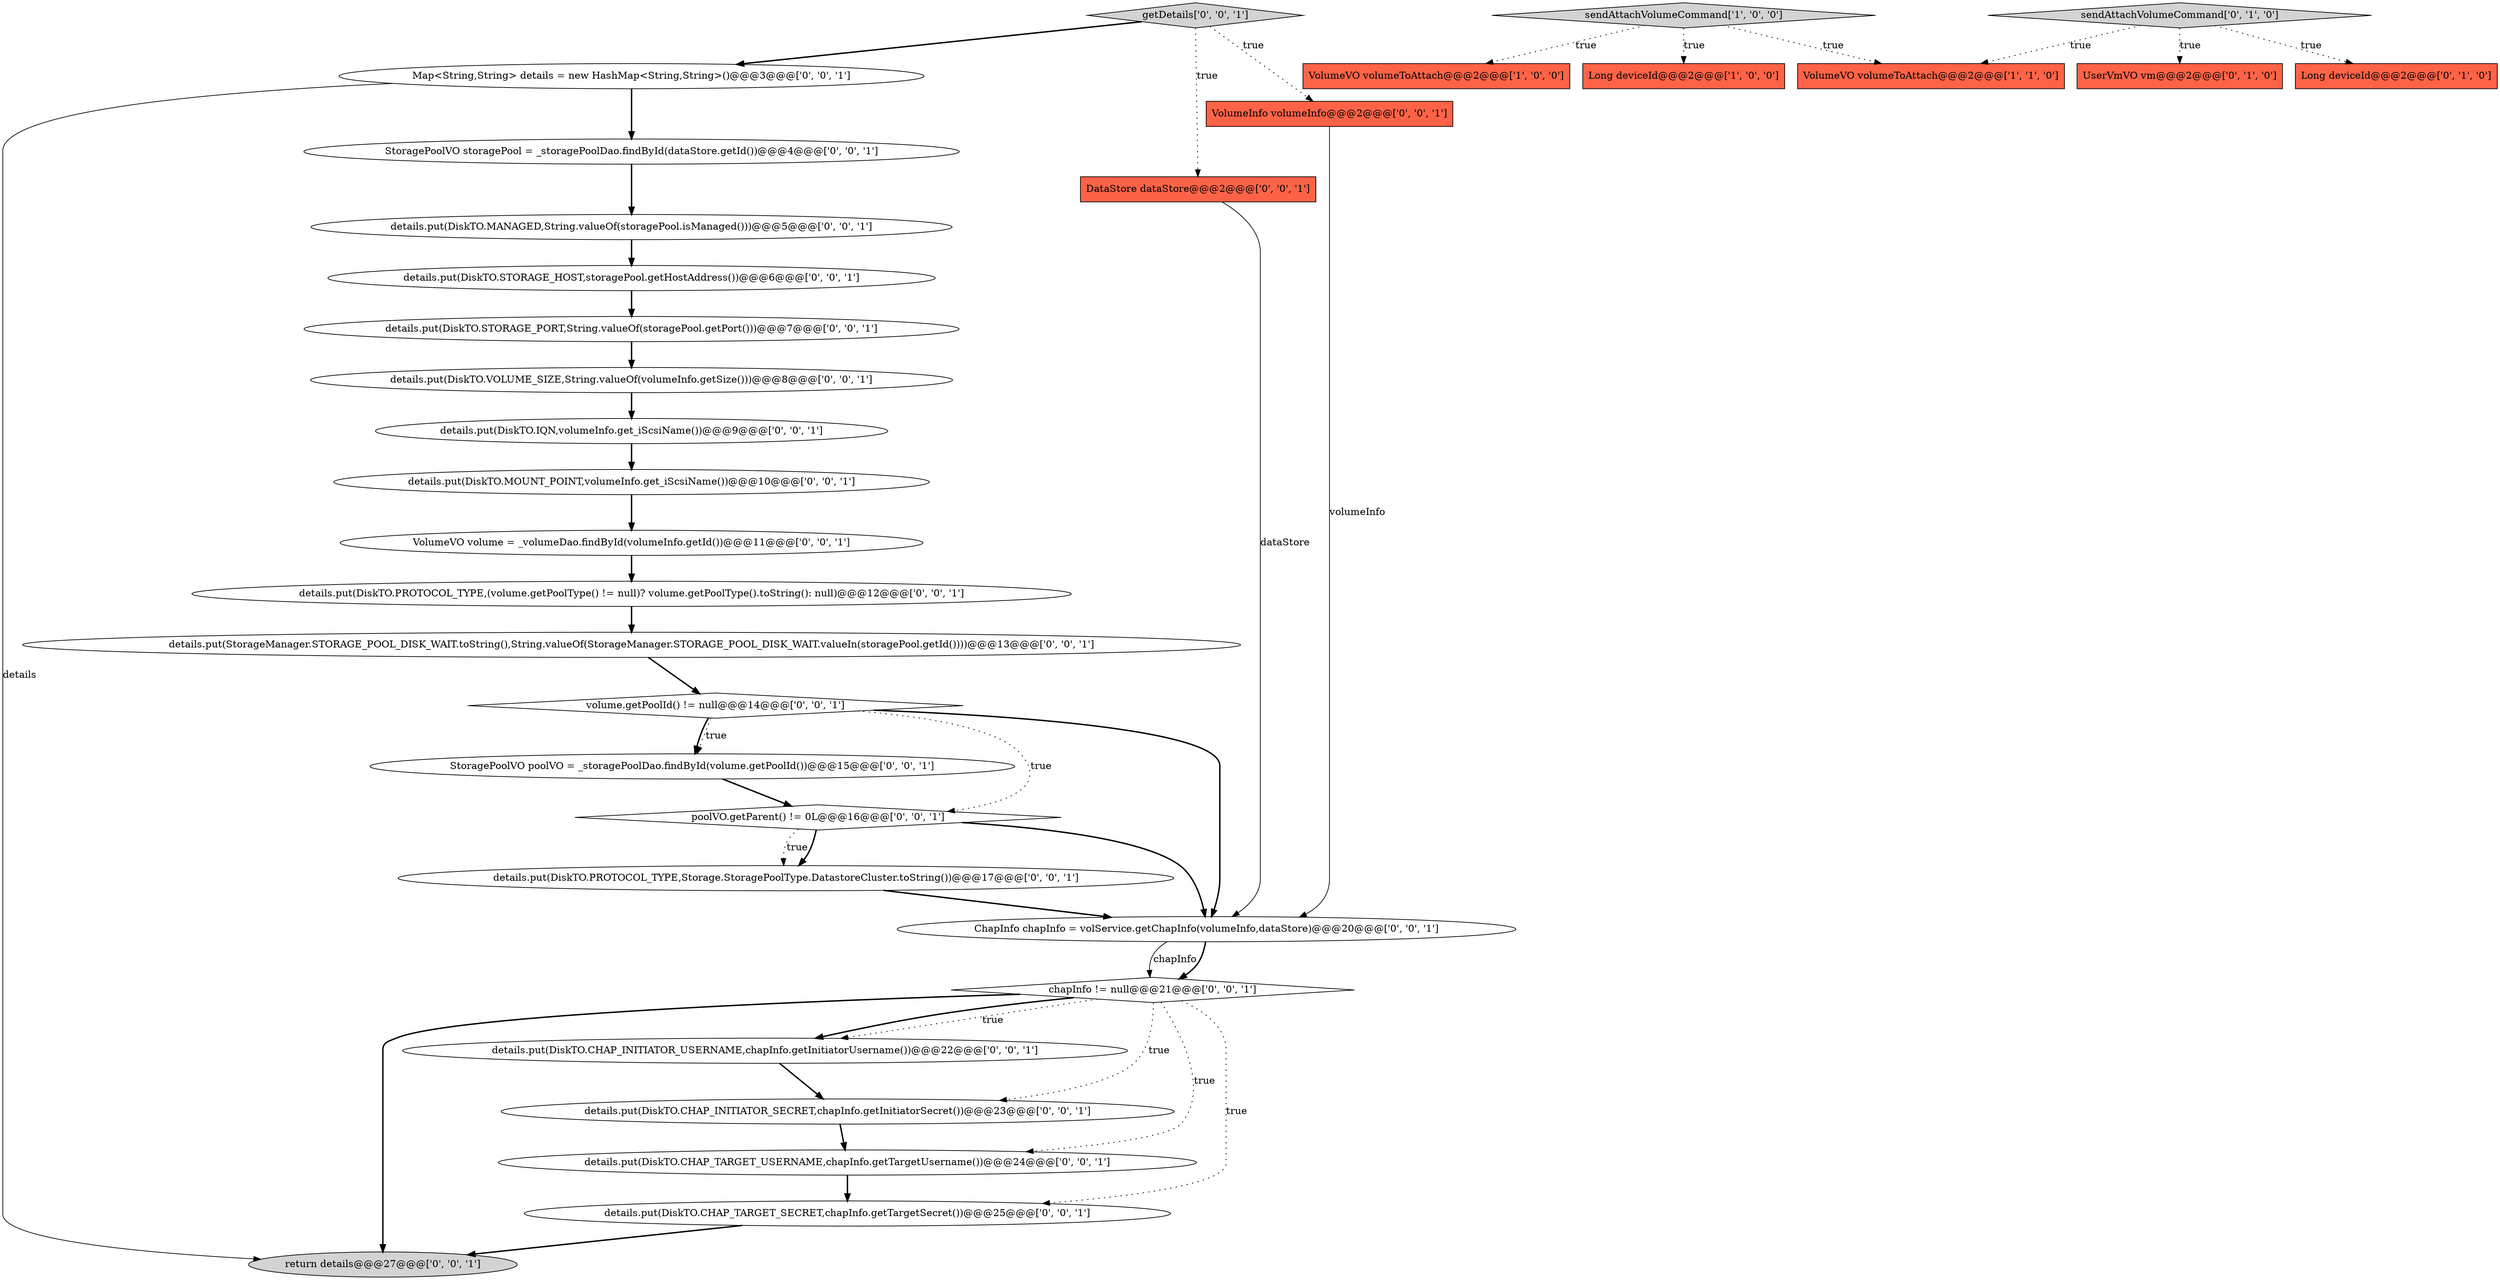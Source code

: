 digraph {
18 [style = filled, label = "details.put(DiskTO.STORAGE_PORT,String.valueOf(storagePool.getPort()))@@@7@@@['0', '0', '1']", fillcolor = white, shape = ellipse image = "AAA0AAABBB3BBB"];
0 [style = filled, label = "VolumeVO volumeToAttach@@@2@@@['1', '0', '0']", fillcolor = tomato, shape = box image = "AAA0AAABBB1BBB"];
29 [style = filled, label = "poolVO.getParent() != 0L@@@16@@@['0', '0', '1']", fillcolor = white, shape = diamond image = "AAA0AAABBB3BBB"];
10 [style = filled, label = "VolumeInfo volumeInfo@@@2@@@['0', '0', '1']", fillcolor = tomato, shape = box image = "AAA0AAABBB3BBB"];
19 [style = filled, label = "details.put(DiskTO.IQN,volumeInfo.get_iScsiName())@@@9@@@['0', '0', '1']", fillcolor = white, shape = ellipse image = "AAA0AAABBB3BBB"];
16 [style = filled, label = "chapInfo != null@@@21@@@['0', '0', '1']", fillcolor = white, shape = diamond image = "AAA0AAABBB3BBB"];
25 [style = filled, label = "ChapInfo chapInfo = volService.getChapInfo(volumeInfo,dataStore)@@@20@@@['0', '0', '1']", fillcolor = white, shape = ellipse image = "AAA0AAABBB3BBB"];
31 [style = filled, label = "details.put(DiskTO.PROTOCOL_TYPE,(volume.getPoolType() != null)? volume.getPoolType().toString(): null)@@@12@@@['0', '0', '1']", fillcolor = white, shape = ellipse image = "AAA0AAABBB3BBB"];
27 [style = filled, label = "details.put(DiskTO.CHAP_TARGET_USERNAME,chapInfo.getTargetUsername())@@@24@@@['0', '0', '1']", fillcolor = white, shape = ellipse image = "AAA0AAABBB3BBB"];
7 [style = filled, label = "details.put(DiskTO.VOLUME_SIZE,String.valueOf(volumeInfo.getSize()))@@@8@@@['0', '0', '1']", fillcolor = white, shape = ellipse image = "AAA0AAABBB3BBB"];
30 [style = filled, label = "volume.getPoolId() != null@@@14@@@['0', '0', '1']", fillcolor = white, shape = diamond image = "AAA0AAABBB3BBB"];
6 [style = filled, label = "sendAttachVolumeCommand['0', '1', '0']", fillcolor = lightgray, shape = diamond image = "AAA0AAABBB2BBB"];
24 [style = filled, label = "details.put(DiskTO.STORAGE_HOST,storagePool.getHostAddress())@@@6@@@['0', '0', '1']", fillcolor = white, shape = ellipse image = "AAA0AAABBB3BBB"];
9 [style = filled, label = "return details@@@27@@@['0', '0', '1']", fillcolor = lightgray, shape = ellipse image = "AAA0AAABBB3BBB"];
4 [style = filled, label = "UserVmVO vm@@@2@@@['0', '1', '0']", fillcolor = tomato, shape = box image = "AAA0AAABBB2BBB"];
15 [style = filled, label = "details.put(DiskTO.MOUNT_POINT,volumeInfo.get_iScsiName())@@@10@@@['0', '0', '1']", fillcolor = white, shape = ellipse image = "AAA0AAABBB3BBB"];
20 [style = filled, label = "details.put(DiskTO.CHAP_INITIATOR_USERNAME,chapInfo.getInitiatorUsername())@@@22@@@['0', '0', '1']", fillcolor = white, shape = ellipse image = "AAA0AAABBB3BBB"];
12 [style = filled, label = "StoragePoolVO poolVO = _storagePoolDao.findById(volume.getPoolId())@@@15@@@['0', '0', '1']", fillcolor = white, shape = ellipse image = "AAA0AAABBB3BBB"];
3 [style = filled, label = "VolumeVO volumeToAttach@@@2@@@['1', '1', '0']", fillcolor = tomato, shape = box image = "AAA0AAABBB1BBB"];
14 [style = filled, label = "details.put(StorageManager.STORAGE_POOL_DISK_WAIT.toString(),String.valueOf(StorageManager.STORAGE_POOL_DISK_WAIT.valueIn(storagePool.getId())))@@@13@@@['0', '0', '1']", fillcolor = white, shape = ellipse image = "AAA0AAABBB3BBB"];
28 [style = filled, label = "details.put(DiskTO.MANAGED,String.valueOf(storagePool.isManaged()))@@@5@@@['0', '0', '1']", fillcolor = white, shape = ellipse image = "AAA0AAABBB3BBB"];
1 [style = filled, label = "sendAttachVolumeCommand['1', '0', '0']", fillcolor = lightgray, shape = diamond image = "AAA0AAABBB1BBB"];
13 [style = filled, label = "details.put(DiskTO.CHAP_INITIATOR_SECRET,chapInfo.getInitiatorSecret())@@@23@@@['0', '0', '1']", fillcolor = white, shape = ellipse image = "AAA0AAABBB3BBB"];
23 [style = filled, label = "StoragePoolVO storagePool = _storagePoolDao.findById(dataStore.getId())@@@4@@@['0', '0', '1']", fillcolor = white, shape = ellipse image = "AAA0AAABBB3BBB"];
22 [style = filled, label = "Map<String,String> details = new HashMap<String,String>()@@@3@@@['0', '0', '1']", fillcolor = white, shape = ellipse image = "AAA0AAABBB3BBB"];
5 [style = filled, label = "Long deviceId@@@2@@@['0', '1', '0']", fillcolor = tomato, shape = box image = "AAA0AAABBB2BBB"];
21 [style = filled, label = "details.put(DiskTO.CHAP_TARGET_SECRET,chapInfo.getTargetSecret())@@@25@@@['0', '0', '1']", fillcolor = white, shape = ellipse image = "AAA0AAABBB3BBB"];
2 [style = filled, label = "Long deviceId@@@2@@@['1', '0', '0']", fillcolor = tomato, shape = box image = "AAA0AAABBB1BBB"];
26 [style = filled, label = "VolumeVO volume = _volumeDao.findById(volumeInfo.getId())@@@11@@@['0', '0', '1']", fillcolor = white, shape = ellipse image = "AAA0AAABBB3BBB"];
11 [style = filled, label = "details.put(DiskTO.PROTOCOL_TYPE,Storage.StoragePoolType.DatastoreCluster.toString())@@@17@@@['0', '0', '1']", fillcolor = white, shape = ellipse image = "AAA0AAABBB3BBB"];
8 [style = filled, label = "DataStore dataStore@@@2@@@['0', '0', '1']", fillcolor = tomato, shape = box image = "AAA0AAABBB3BBB"];
17 [style = filled, label = "getDetails['0', '0', '1']", fillcolor = lightgray, shape = diamond image = "AAA0AAABBB3BBB"];
11->25 [style = bold, label=""];
16->20 [style = dotted, label="true"];
29->11 [style = dotted, label="true"];
24->18 [style = bold, label=""];
8->25 [style = solid, label="dataStore"];
1->0 [style = dotted, label="true"];
26->31 [style = bold, label=""];
19->15 [style = bold, label=""];
16->13 [style = dotted, label="true"];
30->29 [style = dotted, label="true"];
30->25 [style = bold, label=""];
29->25 [style = bold, label=""];
16->27 [style = dotted, label="true"];
25->16 [style = solid, label="chapInfo"];
6->5 [style = dotted, label="true"];
6->4 [style = dotted, label="true"];
1->3 [style = dotted, label="true"];
28->24 [style = bold, label=""];
14->30 [style = bold, label=""];
25->16 [style = bold, label=""];
20->13 [style = bold, label=""];
13->27 [style = bold, label=""];
17->10 [style = dotted, label="true"];
15->26 [style = bold, label=""];
30->12 [style = bold, label=""];
16->21 [style = dotted, label="true"];
22->9 [style = solid, label="details"];
17->8 [style = dotted, label="true"];
6->3 [style = dotted, label="true"];
12->29 [style = bold, label=""];
16->20 [style = bold, label=""];
1->2 [style = dotted, label="true"];
23->28 [style = bold, label=""];
10->25 [style = solid, label="volumeInfo"];
21->9 [style = bold, label=""];
22->23 [style = bold, label=""];
30->12 [style = dotted, label="true"];
7->19 [style = bold, label=""];
17->22 [style = bold, label=""];
31->14 [style = bold, label=""];
27->21 [style = bold, label=""];
29->11 [style = bold, label=""];
16->9 [style = bold, label=""];
18->7 [style = bold, label=""];
}
